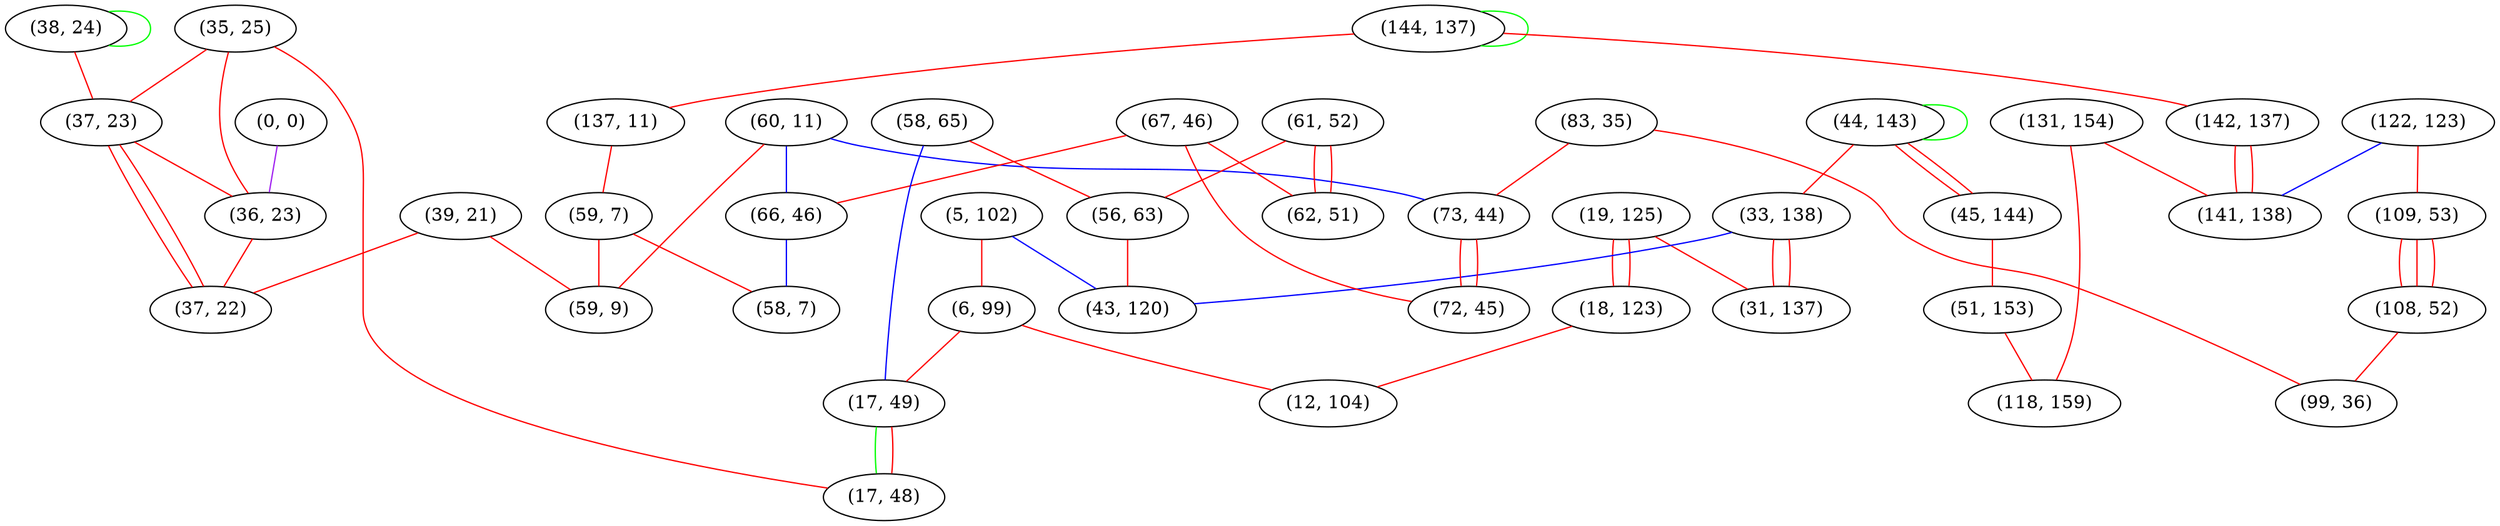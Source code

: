 graph "" {
"(44, 143)";
"(60, 11)";
"(19, 125)";
"(144, 137)";
"(33, 138)";
"(83, 35)";
"(142, 137)";
"(35, 25)";
"(122, 123)";
"(5, 102)";
"(61, 52)";
"(31, 137)";
"(109, 53)";
"(137, 11)";
"(73, 44)";
"(38, 24)";
"(37, 23)";
"(67, 46)";
"(0, 0)";
"(58, 65)";
"(108, 52)";
"(18, 123)";
"(45, 144)";
"(6, 99)";
"(36, 23)";
"(39, 21)";
"(37, 22)";
"(131, 154)";
"(141, 138)";
"(17, 49)";
"(56, 63)";
"(12, 104)";
"(43, 120)";
"(66, 46)";
"(72, 45)";
"(59, 7)";
"(99, 36)";
"(51, 153)";
"(58, 7)";
"(62, 51)";
"(17, 48)";
"(59, 9)";
"(118, 159)";
"(44, 143)" -- "(33, 138)"  [color=red, key=0, weight=1];
"(44, 143)" -- "(44, 143)"  [color=green, key=0, weight=2];
"(44, 143)" -- "(45, 144)"  [color=red, key=0, weight=1];
"(44, 143)" -- "(45, 144)"  [color=red, key=1, weight=1];
"(60, 11)" -- "(59, 9)"  [color=red, key=0, weight=1];
"(60, 11)" -- "(73, 44)"  [color=blue, key=0, weight=3];
"(60, 11)" -- "(66, 46)"  [color=blue, key=0, weight=3];
"(19, 125)" -- "(18, 123)"  [color=red, key=0, weight=1];
"(19, 125)" -- "(18, 123)"  [color=red, key=1, weight=1];
"(19, 125)" -- "(31, 137)"  [color=red, key=0, weight=1];
"(144, 137)" -- "(144, 137)"  [color=green, key=0, weight=2];
"(144, 137)" -- "(142, 137)"  [color=red, key=0, weight=1];
"(144, 137)" -- "(137, 11)"  [color=red, key=0, weight=1];
"(33, 138)" -- "(43, 120)"  [color=blue, key=0, weight=3];
"(33, 138)" -- "(31, 137)"  [color=red, key=0, weight=1];
"(33, 138)" -- "(31, 137)"  [color=red, key=1, weight=1];
"(83, 35)" -- "(99, 36)"  [color=red, key=0, weight=1];
"(83, 35)" -- "(73, 44)"  [color=red, key=0, weight=1];
"(142, 137)" -- "(141, 138)"  [color=red, key=0, weight=1];
"(142, 137)" -- "(141, 138)"  [color=red, key=1, weight=1];
"(35, 25)" -- "(17, 48)"  [color=red, key=0, weight=1];
"(35, 25)" -- "(37, 23)"  [color=red, key=0, weight=1];
"(35, 25)" -- "(36, 23)"  [color=red, key=0, weight=1];
"(122, 123)" -- "(141, 138)"  [color=blue, key=0, weight=3];
"(122, 123)" -- "(109, 53)"  [color=red, key=0, weight=1];
"(5, 102)" -- "(6, 99)"  [color=red, key=0, weight=1];
"(5, 102)" -- "(43, 120)"  [color=blue, key=0, weight=3];
"(61, 52)" -- "(62, 51)"  [color=red, key=0, weight=1];
"(61, 52)" -- "(62, 51)"  [color=red, key=1, weight=1];
"(61, 52)" -- "(56, 63)"  [color=red, key=0, weight=1];
"(109, 53)" -- "(108, 52)"  [color=red, key=0, weight=1];
"(109, 53)" -- "(108, 52)"  [color=red, key=1, weight=1];
"(109, 53)" -- "(108, 52)"  [color=red, key=2, weight=1];
"(137, 11)" -- "(59, 7)"  [color=red, key=0, weight=1];
"(73, 44)" -- "(72, 45)"  [color=red, key=0, weight=1];
"(73, 44)" -- "(72, 45)"  [color=red, key=1, weight=1];
"(38, 24)" -- "(37, 23)"  [color=red, key=0, weight=1];
"(38, 24)" -- "(38, 24)"  [color=green, key=0, weight=2];
"(37, 23)" -- "(37, 22)"  [color=red, key=0, weight=1];
"(37, 23)" -- "(37, 22)"  [color=red, key=1, weight=1];
"(37, 23)" -- "(36, 23)"  [color=red, key=0, weight=1];
"(67, 46)" -- "(62, 51)"  [color=red, key=0, weight=1];
"(67, 46)" -- "(66, 46)"  [color=red, key=0, weight=1];
"(67, 46)" -- "(72, 45)"  [color=red, key=0, weight=1];
"(0, 0)" -- "(36, 23)"  [color=purple, key=0, weight=4];
"(58, 65)" -- "(17, 49)"  [color=blue, key=0, weight=3];
"(58, 65)" -- "(56, 63)"  [color=red, key=0, weight=1];
"(108, 52)" -- "(99, 36)"  [color=red, key=0, weight=1];
"(18, 123)" -- "(12, 104)"  [color=red, key=0, weight=1];
"(45, 144)" -- "(51, 153)"  [color=red, key=0, weight=1];
"(6, 99)" -- "(17, 49)"  [color=red, key=0, weight=1];
"(6, 99)" -- "(12, 104)"  [color=red, key=0, weight=1];
"(36, 23)" -- "(37, 22)"  [color=red, key=0, weight=1];
"(39, 21)" -- "(37, 22)"  [color=red, key=0, weight=1];
"(39, 21)" -- "(59, 9)"  [color=red, key=0, weight=1];
"(131, 154)" -- "(141, 138)"  [color=red, key=0, weight=1];
"(131, 154)" -- "(118, 159)"  [color=red, key=0, weight=1];
"(17, 49)" -- "(17, 48)"  [color=green, key=0, weight=2];
"(17, 49)" -- "(17, 48)"  [color=red, key=1, weight=1];
"(56, 63)" -- "(43, 120)"  [color=red, key=0, weight=1];
"(66, 46)" -- "(58, 7)"  [color=blue, key=0, weight=3];
"(59, 7)" -- "(58, 7)"  [color=red, key=0, weight=1];
"(59, 7)" -- "(59, 9)"  [color=red, key=0, weight=1];
"(51, 153)" -- "(118, 159)"  [color=red, key=0, weight=1];
}

